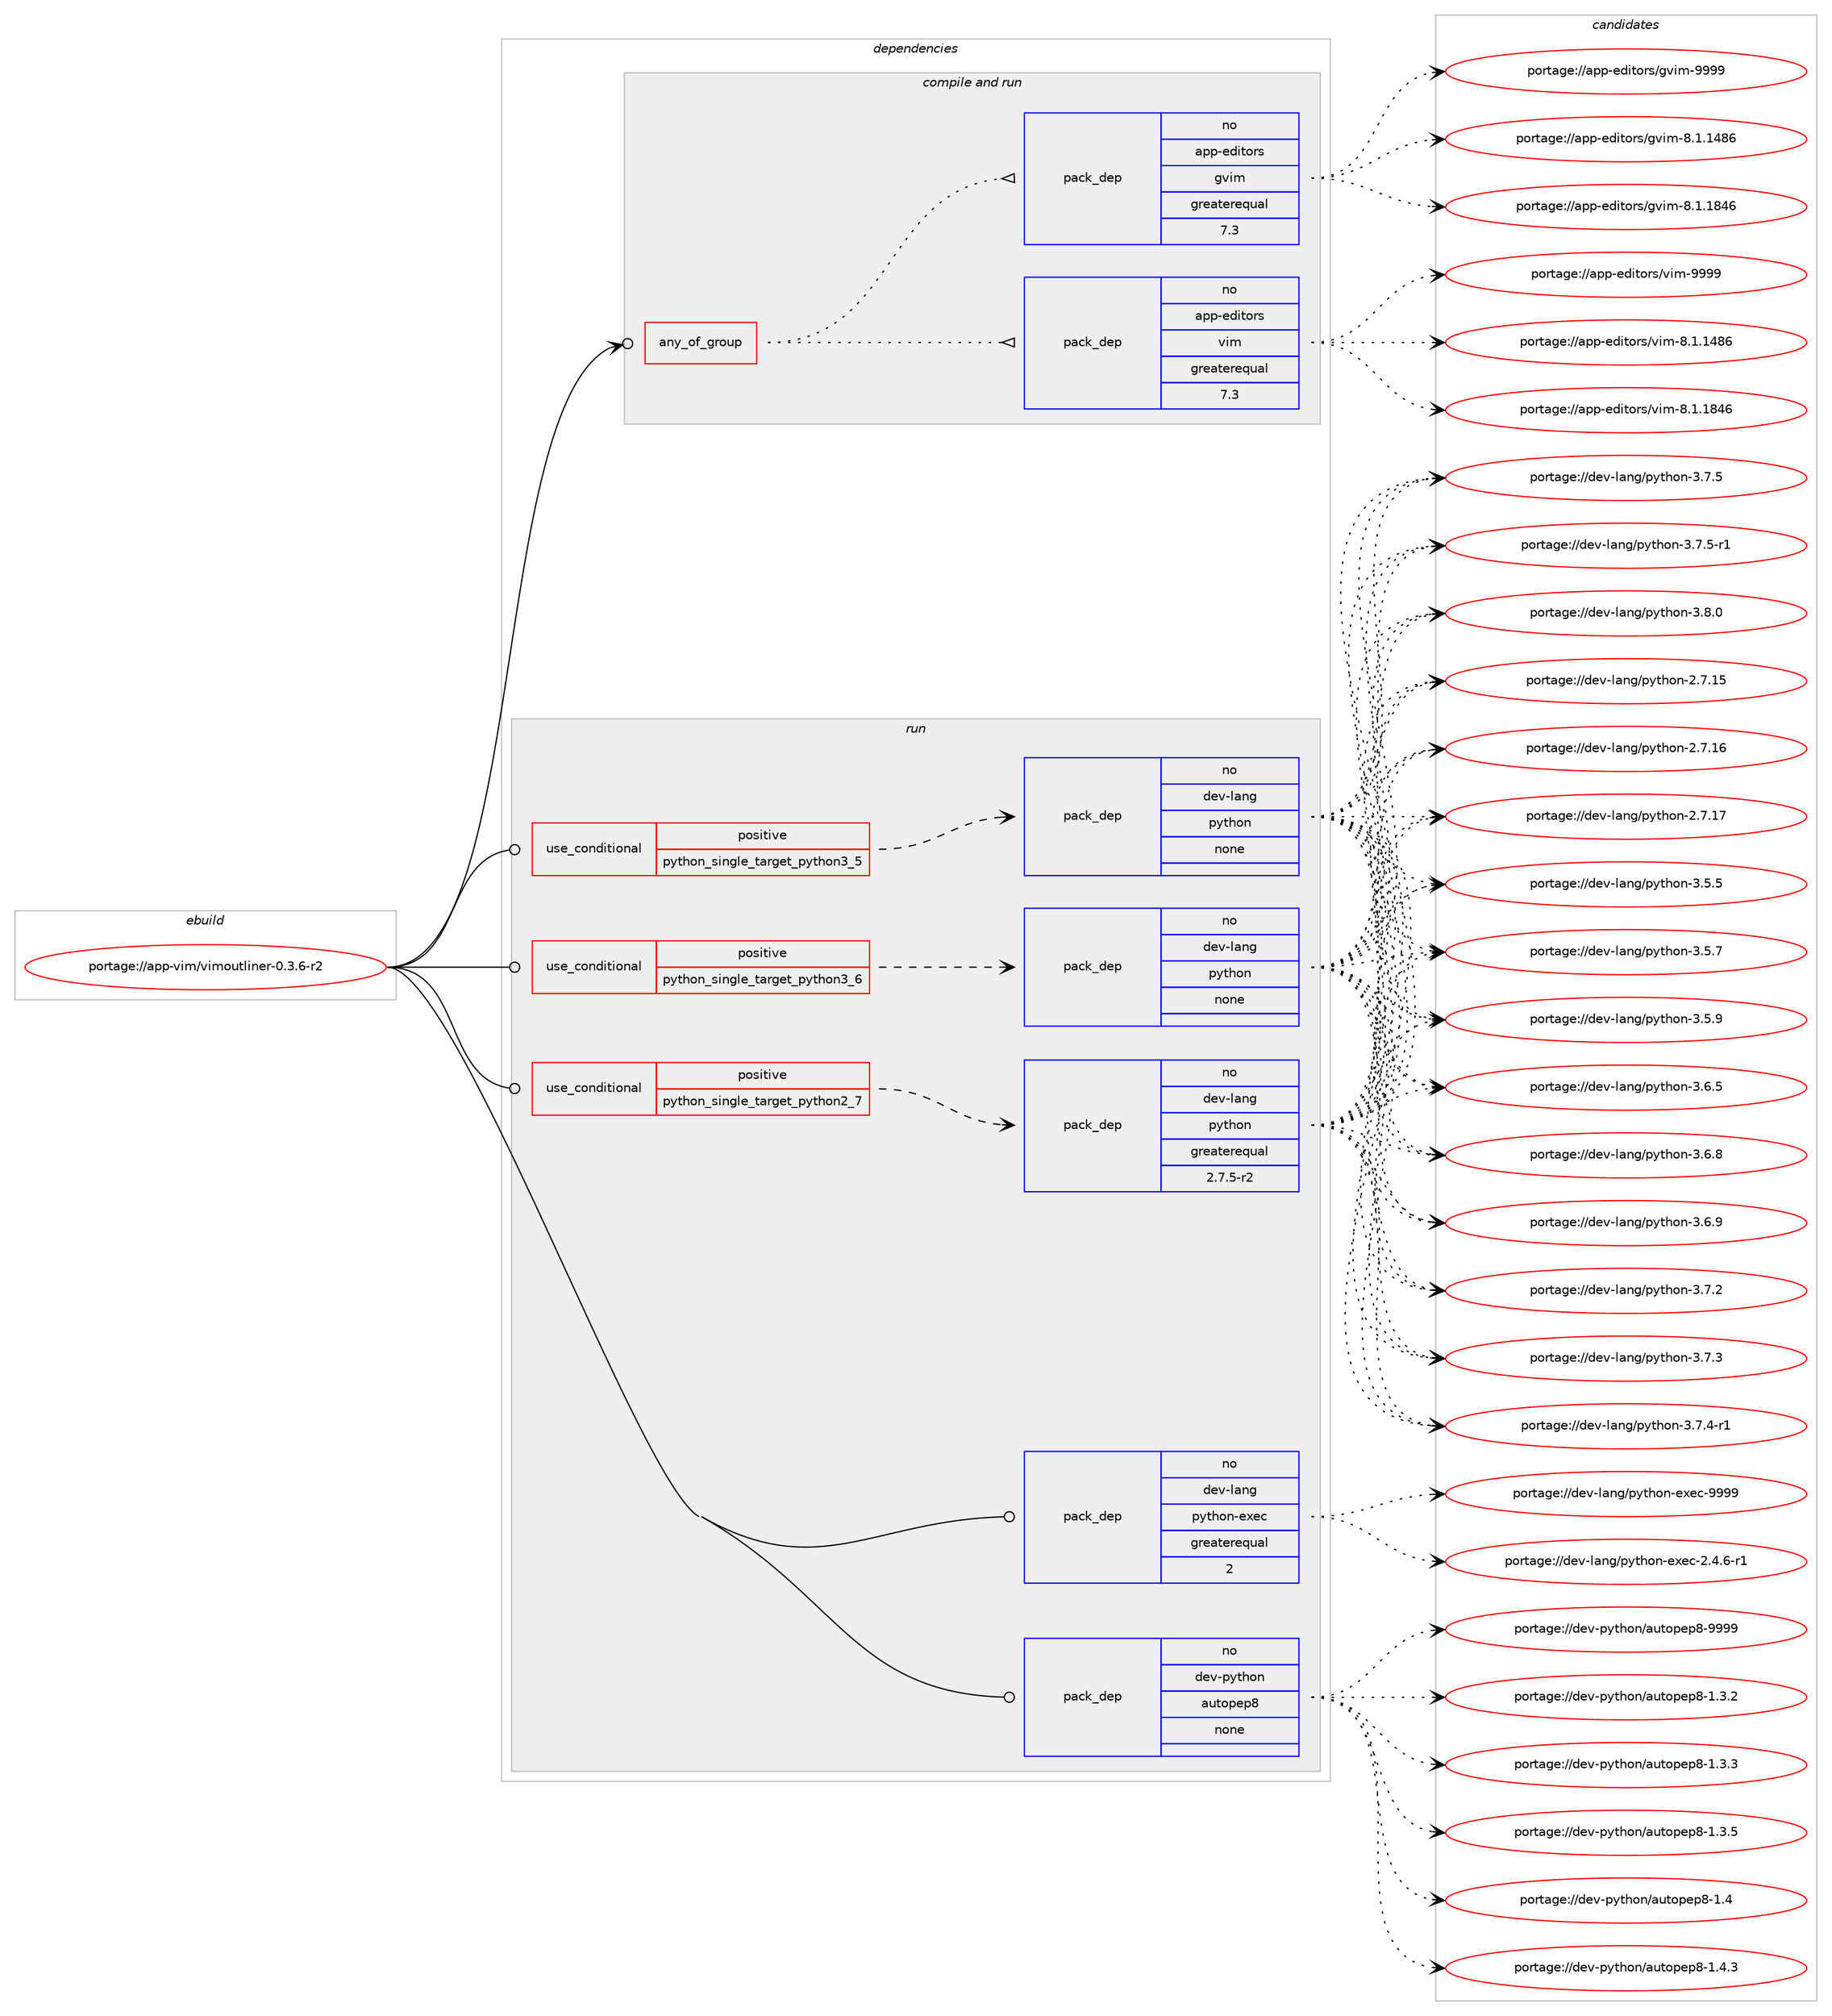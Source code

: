 digraph prolog {

# *************
# Graph options
# *************

newrank=true;
concentrate=true;
compound=true;
graph [rankdir=LR,fontname=Helvetica,fontsize=10,ranksep=1.5];#, ranksep=2.5, nodesep=0.2];
edge  [arrowhead=vee];
node  [fontname=Helvetica,fontsize=10];

# **********
# The ebuild
# **********

subgraph cluster_leftcol {
color=gray;
rank=same;
label=<<i>ebuild</i>>;
id [label="portage://app-vim/vimoutliner-0.3.6-r2", color=red, width=4, href="../app-vim/vimoutliner-0.3.6-r2.svg"];
}

# ****************
# The dependencies
# ****************

subgraph cluster_midcol {
color=gray;
label=<<i>dependencies</i>>;
subgraph cluster_compile {
fillcolor="#eeeeee";
style=filled;
label=<<i>compile</i>>;
}
subgraph cluster_compileandrun {
fillcolor="#eeeeee";
style=filled;
label=<<i>compile and run</i>>;
subgraph any1062 {
dependency50037 [label=<<TABLE BORDER="0" CELLBORDER="1" CELLSPACING="0" CELLPADDING="4"><TR><TD CELLPADDING="10">any_of_group</TD></TR></TABLE>>, shape=none, color=red];subgraph pack37232 {
dependency50038 [label=<<TABLE BORDER="0" CELLBORDER="1" CELLSPACING="0" CELLPADDING="4" WIDTH="220"><TR><TD ROWSPAN="6" CELLPADDING="30">pack_dep</TD></TR><TR><TD WIDTH="110">no</TD></TR><TR><TD>app-editors</TD></TR><TR><TD>vim</TD></TR><TR><TD>greaterequal</TD></TR><TR><TD>7.3</TD></TR></TABLE>>, shape=none, color=blue];
}
dependency50037:e -> dependency50038:w [weight=20,style="dotted",arrowhead="oinv"];
subgraph pack37233 {
dependency50039 [label=<<TABLE BORDER="0" CELLBORDER="1" CELLSPACING="0" CELLPADDING="4" WIDTH="220"><TR><TD ROWSPAN="6" CELLPADDING="30">pack_dep</TD></TR><TR><TD WIDTH="110">no</TD></TR><TR><TD>app-editors</TD></TR><TR><TD>gvim</TD></TR><TR><TD>greaterequal</TD></TR><TR><TD>7.3</TD></TR></TABLE>>, shape=none, color=blue];
}
dependency50037:e -> dependency50039:w [weight=20,style="dotted",arrowhead="oinv"];
}
id:e -> dependency50037:w [weight=20,style="solid",arrowhead="odotvee"];
}
subgraph cluster_run {
fillcolor="#eeeeee";
style=filled;
label=<<i>run</i>>;
subgraph cond11715 {
dependency50040 [label=<<TABLE BORDER="0" CELLBORDER="1" CELLSPACING="0" CELLPADDING="4"><TR><TD ROWSPAN="3" CELLPADDING="10">use_conditional</TD></TR><TR><TD>positive</TD></TR><TR><TD>python_single_target_python2_7</TD></TR></TABLE>>, shape=none, color=red];
subgraph pack37234 {
dependency50041 [label=<<TABLE BORDER="0" CELLBORDER="1" CELLSPACING="0" CELLPADDING="4" WIDTH="220"><TR><TD ROWSPAN="6" CELLPADDING="30">pack_dep</TD></TR><TR><TD WIDTH="110">no</TD></TR><TR><TD>dev-lang</TD></TR><TR><TD>python</TD></TR><TR><TD>greaterequal</TD></TR><TR><TD>2.7.5-r2</TD></TR></TABLE>>, shape=none, color=blue];
}
dependency50040:e -> dependency50041:w [weight=20,style="dashed",arrowhead="vee"];
}
id:e -> dependency50040:w [weight=20,style="solid",arrowhead="odot"];
subgraph cond11716 {
dependency50042 [label=<<TABLE BORDER="0" CELLBORDER="1" CELLSPACING="0" CELLPADDING="4"><TR><TD ROWSPAN="3" CELLPADDING="10">use_conditional</TD></TR><TR><TD>positive</TD></TR><TR><TD>python_single_target_python3_5</TD></TR></TABLE>>, shape=none, color=red];
subgraph pack37235 {
dependency50043 [label=<<TABLE BORDER="0" CELLBORDER="1" CELLSPACING="0" CELLPADDING="4" WIDTH="220"><TR><TD ROWSPAN="6" CELLPADDING="30">pack_dep</TD></TR><TR><TD WIDTH="110">no</TD></TR><TR><TD>dev-lang</TD></TR><TR><TD>python</TD></TR><TR><TD>none</TD></TR><TR><TD></TD></TR></TABLE>>, shape=none, color=blue];
}
dependency50042:e -> dependency50043:w [weight=20,style="dashed",arrowhead="vee"];
}
id:e -> dependency50042:w [weight=20,style="solid",arrowhead="odot"];
subgraph cond11717 {
dependency50044 [label=<<TABLE BORDER="0" CELLBORDER="1" CELLSPACING="0" CELLPADDING="4"><TR><TD ROWSPAN="3" CELLPADDING="10">use_conditional</TD></TR><TR><TD>positive</TD></TR><TR><TD>python_single_target_python3_6</TD></TR></TABLE>>, shape=none, color=red];
subgraph pack37236 {
dependency50045 [label=<<TABLE BORDER="0" CELLBORDER="1" CELLSPACING="0" CELLPADDING="4" WIDTH="220"><TR><TD ROWSPAN="6" CELLPADDING="30">pack_dep</TD></TR><TR><TD WIDTH="110">no</TD></TR><TR><TD>dev-lang</TD></TR><TR><TD>python</TD></TR><TR><TD>none</TD></TR><TR><TD></TD></TR></TABLE>>, shape=none, color=blue];
}
dependency50044:e -> dependency50045:w [weight=20,style="dashed",arrowhead="vee"];
}
id:e -> dependency50044:w [weight=20,style="solid",arrowhead="odot"];
subgraph pack37237 {
dependency50046 [label=<<TABLE BORDER="0" CELLBORDER="1" CELLSPACING="0" CELLPADDING="4" WIDTH="220"><TR><TD ROWSPAN="6" CELLPADDING="30">pack_dep</TD></TR><TR><TD WIDTH="110">no</TD></TR><TR><TD>dev-lang</TD></TR><TR><TD>python-exec</TD></TR><TR><TD>greaterequal</TD></TR><TR><TD>2</TD></TR></TABLE>>, shape=none, color=blue];
}
id:e -> dependency50046:w [weight=20,style="solid",arrowhead="odot"];
subgraph pack37238 {
dependency50047 [label=<<TABLE BORDER="0" CELLBORDER="1" CELLSPACING="0" CELLPADDING="4" WIDTH="220"><TR><TD ROWSPAN="6" CELLPADDING="30">pack_dep</TD></TR><TR><TD WIDTH="110">no</TD></TR><TR><TD>dev-python</TD></TR><TR><TD>autopep8</TD></TR><TR><TD>none</TD></TR><TR><TD></TD></TR></TABLE>>, shape=none, color=blue];
}
id:e -> dependency50047:w [weight=20,style="solid",arrowhead="odot"];
}
}

# **************
# The candidates
# **************

subgraph cluster_choices {
rank=same;
color=gray;
label=<<i>candidates</i>>;

subgraph choice37232 {
color=black;
nodesep=1;
choiceportage971121124510110010511611111411547118105109455646494649525654 [label="portage://app-editors/vim-8.1.1486", color=red, width=4,href="../app-editors/vim-8.1.1486.svg"];
choiceportage971121124510110010511611111411547118105109455646494649565254 [label="portage://app-editors/vim-8.1.1846", color=red, width=4,href="../app-editors/vim-8.1.1846.svg"];
choiceportage9711211245101100105116111114115471181051094557575757 [label="portage://app-editors/vim-9999", color=red, width=4,href="../app-editors/vim-9999.svg"];
dependency50038:e -> choiceportage971121124510110010511611111411547118105109455646494649525654:w [style=dotted,weight="100"];
dependency50038:e -> choiceportage971121124510110010511611111411547118105109455646494649565254:w [style=dotted,weight="100"];
dependency50038:e -> choiceportage9711211245101100105116111114115471181051094557575757:w [style=dotted,weight="100"];
}
subgraph choice37233 {
color=black;
nodesep=1;
choiceportage971121124510110010511611111411547103118105109455646494649525654 [label="portage://app-editors/gvim-8.1.1486", color=red, width=4,href="../app-editors/gvim-8.1.1486.svg"];
choiceportage971121124510110010511611111411547103118105109455646494649565254 [label="portage://app-editors/gvim-8.1.1846", color=red, width=4,href="../app-editors/gvim-8.1.1846.svg"];
choiceportage9711211245101100105116111114115471031181051094557575757 [label="portage://app-editors/gvim-9999", color=red, width=4,href="../app-editors/gvim-9999.svg"];
dependency50039:e -> choiceportage971121124510110010511611111411547103118105109455646494649525654:w [style=dotted,weight="100"];
dependency50039:e -> choiceportage971121124510110010511611111411547103118105109455646494649565254:w [style=dotted,weight="100"];
dependency50039:e -> choiceportage9711211245101100105116111114115471031181051094557575757:w [style=dotted,weight="100"];
}
subgraph choice37234 {
color=black;
nodesep=1;
choiceportage10010111845108971101034711212111610411111045504655464953 [label="portage://dev-lang/python-2.7.15", color=red, width=4,href="../dev-lang/python-2.7.15.svg"];
choiceportage10010111845108971101034711212111610411111045504655464954 [label="portage://dev-lang/python-2.7.16", color=red, width=4,href="../dev-lang/python-2.7.16.svg"];
choiceportage10010111845108971101034711212111610411111045504655464955 [label="portage://dev-lang/python-2.7.17", color=red, width=4,href="../dev-lang/python-2.7.17.svg"];
choiceportage100101118451089711010347112121116104111110455146534653 [label="portage://dev-lang/python-3.5.5", color=red, width=4,href="../dev-lang/python-3.5.5.svg"];
choiceportage100101118451089711010347112121116104111110455146534655 [label="portage://dev-lang/python-3.5.7", color=red, width=4,href="../dev-lang/python-3.5.7.svg"];
choiceportage100101118451089711010347112121116104111110455146534657 [label="portage://dev-lang/python-3.5.9", color=red, width=4,href="../dev-lang/python-3.5.9.svg"];
choiceportage100101118451089711010347112121116104111110455146544653 [label="portage://dev-lang/python-3.6.5", color=red, width=4,href="../dev-lang/python-3.6.5.svg"];
choiceportage100101118451089711010347112121116104111110455146544656 [label="portage://dev-lang/python-3.6.8", color=red, width=4,href="../dev-lang/python-3.6.8.svg"];
choiceportage100101118451089711010347112121116104111110455146544657 [label="portage://dev-lang/python-3.6.9", color=red, width=4,href="../dev-lang/python-3.6.9.svg"];
choiceportage100101118451089711010347112121116104111110455146554650 [label="portage://dev-lang/python-3.7.2", color=red, width=4,href="../dev-lang/python-3.7.2.svg"];
choiceportage100101118451089711010347112121116104111110455146554651 [label="portage://dev-lang/python-3.7.3", color=red, width=4,href="../dev-lang/python-3.7.3.svg"];
choiceportage1001011184510897110103471121211161041111104551465546524511449 [label="portage://dev-lang/python-3.7.4-r1", color=red, width=4,href="../dev-lang/python-3.7.4-r1.svg"];
choiceportage100101118451089711010347112121116104111110455146554653 [label="portage://dev-lang/python-3.7.5", color=red, width=4,href="../dev-lang/python-3.7.5.svg"];
choiceportage1001011184510897110103471121211161041111104551465546534511449 [label="portage://dev-lang/python-3.7.5-r1", color=red, width=4,href="../dev-lang/python-3.7.5-r1.svg"];
choiceportage100101118451089711010347112121116104111110455146564648 [label="portage://dev-lang/python-3.8.0", color=red, width=4,href="../dev-lang/python-3.8.0.svg"];
dependency50041:e -> choiceportage10010111845108971101034711212111610411111045504655464953:w [style=dotted,weight="100"];
dependency50041:e -> choiceportage10010111845108971101034711212111610411111045504655464954:w [style=dotted,weight="100"];
dependency50041:e -> choiceportage10010111845108971101034711212111610411111045504655464955:w [style=dotted,weight="100"];
dependency50041:e -> choiceportage100101118451089711010347112121116104111110455146534653:w [style=dotted,weight="100"];
dependency50041:e -> choiceportage100101118451089711010347112121116104111110455146534655:w [style=dotted,weight="100"];
dependency50041:e -> choiceportage100101118451089711010347112121116104111110455146534657:w [style=dotted,weight="100"];
dependency50041:e -> choiceportage100101118451089711010347112121116104111110455146544653:w [style=dotted,weight="100"];
dependency50041:e -> choiceportage100101118451089711010347112121116104111110455146544656:w [style=dotted,weight="100"];
dependency50041:e -> choiceportage100101118451089711010347112121116104111110455146544657:w [style=dotted,weight="100"];
dependency50041:e -> choiceportage100101118451089711010347112121116104111110455146554650:w [style=dotted,weight="100"];
dependency50041:e -> choiceportage100101118451089711010347112121116104111110455146554651:w [style=dotted,weight="100"];
dependency50041:e -> choiceportage1001011184510897110103471121211161041111104551465546524511449:w [style=dotted,weight="100"];
dependency50041:e -> choiceportage100101118451089711010347112121116104111110455146554653:w [style=dotted,weight="100"];
dependency50041:e -> choiceportage1001011184510897110103471121211161041111104551465546534511449:w [style=dotted,weight="100"];
dependency50041:e -> choiceportage100101118451089711010347112121116104111110455146564648:w [style=dotted,weight="100"];
}
subgraph choice37235 {
color=black;
nodesep=1;
choiceportage10010111845108971101034711212111610411111045504655464953 [label="portage://dev-lang/python-2.7.15", color=red, width=4,href="../dev-lang/python-2.7.15.svg"];
choiceportage10010111845108971101034711212111610411111045504655464954 [label="portage://dev-lang/python-2.7.16", color=red, width=4,href="../dev-lang/python-2.7.16.svg"];
choiceportage10010111845108971101034711212111610411111045504655464955 [label="portage://dev-lang/python-2.7.17", color=red, width=4,href="../dev-lang/python-2.7.17.svg"];
choiceportage100101118451089711010347112121116104111110455146534653 [label="portage://dev-lang/python-3.5.5", color=red, width=4,href="../dev-lang/python-3.5.5.svg"];
choiceportage100101118451089711010347112121116104111110455146534655 [label="portage://dev-lang/python-3.5.7", color=red, width=4,href="../dev-lang/python-3.5.7.svg"];
choiceportage100101118451089711010347112121116104111110455146534657 [label="portage://dev-lang/python-3.5.9", color=red, width=4,href="../dev-lang/python-3.5.9.svg"];
choiceportage100101118451089711010347112121116104111110455146544653 [label="portage://dev-lang/python-3.6.5", color=red, width=4,href="../dev-lang/python-3.6.5.svg"];
choiceportage100101118451089711010347112121116104111110455146544656 [label="portage://dev-lang/python-3.6.8", color=red, width=4,href="../dev-lang/python-3.6.8.svg"];
choiceportage100101118451089711010347112121116104111110455146544657 [label="portage://dev-lang/python-3.6.9", color=red, width=4,href="../dev-lang/python-3.6.9.svg"];
choiceportage100101118451089711010347112121116104111110455146554650 [label="portage://dev-lang/python-3.7.2", color=red, width=4,href="../dev-lang/python-3.7.2.svg"];
choiceportage100101118451089711010347112121116104111110455146554651 [label="portage://dev-lang/python-3.7.3", color=red, width=4,href="../dev-lang/python-3.7.3.svg"];
choiceportage1001011184510897110103471121211161041111104551465546524511449 [label="portage://dev-lang/python-3.7.4-r1", color=red, width=4,href="../dev-lang/python-3.7.4-r1.svg"];
choiceportage100101118451089711010347112121116104111110455146554653 [label="portage://dev-lang/python-3.7.5", color=red, width=4,href="../dev-lang/python-3.7.5.svg"];
choiceportage1001011184510897110103471121211161041111104551465546534511449 [label="portage://dev-lang/python-3.7.5-r1", color=red, width=4,href="../dev-lang/python-3.7.5-r1.svg"];
choiceportage100101118451089711010347112121116104111110455146564648 [label="portage://dev-lang/python-3.8.0", color=red, width=4,href="../dev-lang/python-3.8.0.svg"];
dependency50043:e -> choiceportage10010111845108971101034711212111610411111045504655464953:w [style=dotted,weight="100"];
dependency50043:e -> choiceportage10010111845108971101034711212111610411111045504655464954:w [style=dotted,weight="100"];
dependency50043:e -> choiceportage10010111845108971101034711212111610411111045504655464955:w [style=dotted,weight="100"];
dependency50043:e -> choiceportage100101118451089711010347112121116104111110455146534653:w [style=dotted,weight="100"];
dependency50043:e -> choiceportage100101118451089711010347112121116104111110455146534655:w [style=dotted,weight="100"];
dependency50043:e -> choiceportage100101118451089711010347112121116104111110455146534657:w [style=dotted,weight="100"];
dependency50043:e -> choiceportage100101118451089711010347112121116104111110455146544653:w [style=dotted,weight="100"];
dependency50043:e -> choiceportage100101118451089711010347112121116104111110455146544656:w [style=dotted,weight="100"];
dependency50043:e -> choiceportage100101118451089711010347112121116104111110455146544657:w [style=dotted,weight="100"];
dependency50043:e -> choiceportage100101118451089711010347112121116104111110455146554650:w [style=dotted,weight="100"];
dependency50043:e -> choiceportage100101118451089711010347112121116104111110455146554651:w [style=dotted,weight="100"];
dependency50043:e -> choiceportage1001011184510897110103471121211161041111104551465546524511449:w [style=dotted,weight="100"];
dependency50043:e -> choiceportage100101118451089711010347112121116104111110455146554653:w [style=dotted,weight="100"];
dependency50043:e -> choiceportage1001011184510897110103471121211161041111104551465546534511449:w [style=dotted,weight="100"];
dependency50043:e -> choiceportage100101118451089711010347112121116104111110455146564648:w [style=dotted,weight="100"];
}
subgraph choice37236 {
color=black;
nodesep=1;
choiceportage10010111845108971101034711212111610411111045504655464953 [label="portage://dev-lang/python-2.7.15", color=red, width=4,href="../dev-lang/python-2.7.15.svg"];
choiceportage10010111845108971101034711212111610411111045504655464954 [label="portage://dev-lang/python-2.7.16", color=red, width=4,href="../dev-lang/python-2.7.16.svg"];
choiceportage10010111845108971101034711212111610411111045504655464955 [label="portage://dev-lang/python-2.7.17", color=red, width=4,href="../dev-lang/python-2.7.17.svg"];
choiceportage100101118451089711010347112121116104111110455146534653 [label="portage://dev-lang/python-3.5.5", color=red, width=4,href="../dev-lang/python-3.5.5.svg"];
choiceportage100101118451089711010347112121116104111110455146534655 [label="portage://dev-lang/python-3.5.7", color=red, width=4,href="../dev-lang/python-3.5.7.svg"];
choiceportage100101118451089711010347112121116104111110455146534657 [label="portage://dev-lang/python-3.5.9", color=red, width=4,href="../dev-lang/python-3.5.9.svg"];
choiceportage100101118451089711010347112121116104111110455146544653 [label="portage://dev-lang/python-3.6.5", color=red, width=4,href="../dev-lang/python-3.6.5.svg"];
choiceportage100101118451089711010347112121116104111110455146544656 [label="portage://dev-lang/python-3.6.8", color=red, width=4,href="../dev-lang/python-3.6.8.svg"];
choiceportage100101118451089711010347112121116104111110455146544657 [label="portage://dev-lang/python-3.6.9", color=red, width=4,href="../dev-lang/python-3.6.9.svg"];
choiceportage100101118451089711010347112121116104111110455146554650 [label="portage://dev-lang/python-3.7.2", color=red, width=4,href="../dev-lang/python-3.7.2.svg"];
choiceportage100101118451089711010347112121116104111110455146554651 [label="portage://dev-lang/python-3.7.3", color=red, width=4,href="../dev-lang/python-3.7.3.svg"];
choiceportage1001011184510897110103471121211161041111104551465546524511449 [label="portage://dev-lang/python-3.7.4-r1", color=red, width=4,href="../dev-lang/python-3.7.4-r1.svg"];
choiceportage100101118451089711010347112121116104111110455146554653 [label="portage://dev-lang/python-3.7.5", color=red, width=4,href="../dev-lang/python-3.7.5.svg"];
choiceportage1001011184510897110103471121211161041111104551465546534511449 [label="portage://dev-lang/python-3.7.5-r1", color=red, width=4,href="../dev-lang/python-3.7.5-r1.svg"];
choiceportage100101118451089711010347112121116104111110455146564648 [label="portage://dev-lang/python-3.8.0", color=red, width=4,href="../dev-lang/python-3.8.0.svg"];
dependency50045:e -> choiceportage10010111845108971101034711212111610411111045504655464953:w [style=dotted,weight="100"];
dependency50045:e -> choiceportage10010111845108971101034711212111610411111045504655464954:w [style=dotted,weight="100"];
dependency50045:e -> choiceportage10010111845108971101034711212111610411111045504655464955:w [style=dotted,weight="100"];
dependency50045:e -> choiceportage100101118451089711010347112121116104111110455146534653:w [style=dotted,weight="100"];
dependency50045:e -> choiceportage100101118451089711010347112121116104111110455146534655:w [style=dotted,weight="100"];
dependency50045:e -> choiceportage100101118451089711010347112121116104111110455146534657:w [style=dotted,weight="100"];
dependency50045:e -> choiceportage100101118451089711010347112121116104111110455146544653:w [style=dotted,weight="100"];
dependency50045:e -> choiceportage100101118451089711010347112121116104111110455146544656:w [style=dotted,weight="100"];
dependency50045:e -> choiceportage100101118451089711010347112121116104111110455146544657:w [style=dotted,weight="100"];
dependency50045:e -> choiceportage100101118451089711010347112121116104111110455146554650:w [style=dotted,weight="100"];
dependency50045:e -> choiceportage100101118451089711010347112121116104111110455146554651:w [style=dotted,weight="100"];
dependency50045:e -> choiceportage1001011184510897110103471121211161041111104551465546524511449:w [style=dotted,weight="100"];
dependency50045:e -> choiceportage100101118451089711010347112121116104111110455146554653:w [style=dotted,weight="100"];
dependency50045:e -> choiceportage1001011184510897110103471121211161041111104551465546534511449:w [style=dotted,weight="100"];
dependency50045:e -> choiceportage100101118451089711010347112121116104111110455146564648:w [style=dotted,weight="100"];
}
subgraph choice37237 {
color=black;
nodesep=1;
choiceportage10010111845108971101034711212111610411111045101120101994550465246544511449 [label="portage://dev-lang/python-exec-2.4.6-r1", color=red, width=4,href="../dev-lang/python-exec-2.4.6-r1.svg"];
choiceportage10010111845108971101034711212111610411111045101120101994557575757 [label="portage://dev-lang/python-exec-9999", color=red, width=4,href="../dev-lang/python-exec-9999.svg"];
dependency50046:e -> choiceportage10010111845108971101034711212111610411111045101120101994550465246544511449:w [style=dotted,weight="100"];
dependency50046:e -> choiceportage10010111845108971101034711212111610411111045101120101994557575757:w [style=dotted,weight="100"];
}
subgraph choice37238 {
color=black;
nodesep=1;
choiceportage10010111845112121116104111110479711711611111210111256454946514650 [label="portage://dev-python/autopep8-1.3.2", color=red, width=4,href="../dev-python/autopep8-1.3.2.svg"];
choiceportage10010111845112121116104111110479711711611111210111256454946514651 [label="portage://dev-python/autopep8-1.3.3", color=red, width=4,href="../dev-python/autopep8-1.3.3.svg"];
choiceportage10010111845112121116104111110479711711611111210111256454946514653 [label="portage://dev-python/autopep8-1.3.5", color=red, width=4,href="../dev-python/autopep8-1.3.5.svg"];
choiceportage1001011184511212111610411111047971171161111121011125645494652 [label="portage://dev-python/autopep8-1.4", color=red, width=4,href="../dev-python/autopep8-1.4.svg"];
choiceportage10010111845112121116104111110479711711611111210111256454946524651 [label="portage://dev-python/autopep8-1.4.3", color=red, width=4,href="../dev-python/autopep8-1.4.3.svg"];
choiceportage100101118451121211161041111104797117116111112101112564557575757 [label="portage://dev-python/autopep8-9999", color=red, width=4,href="../dev-python/autopep8-9999.svg"];
dependency50047:e -> choiceportage10010111845112121116104111110479711711611111210111256454946514650:w [style=dotted,weight="100"];
dependency50047:e -> choiceportage10010111845112121116104111110479711711611111210111256454946514651:w [style=dotted,weight="100"];
dependency50047:e -> choiceportage10010111845112121116104111110479711711611111210111256454946514653:w [style=dotted,weight="100"];
dependency50047:e -> choiceportage1001011184511212111610411111047971171161111121011125645494652:w [style=dotted,weight="100"];
dependency50047:e -> choiceportage10010111845112121116104111110479711711611111210111256454946524651:w [style=dotted,weight="100"];
dependency50047:e -> choiceportage100101118451121211161041111104797117116111112101112564557575757:w [style=dotted,weight="100"];
}
}

}
